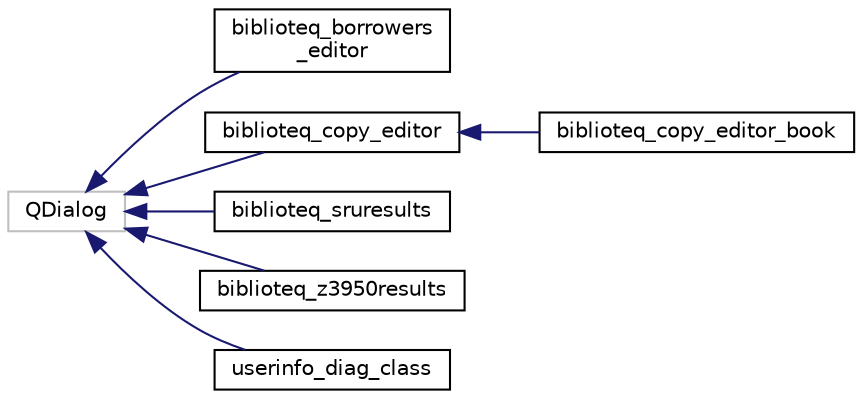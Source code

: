 digraph "Graphical Class Hierarchy"
{
  edge [fontname="Helvetica",fontsize="10",labelfontname="Helvetica",labelfontsize="10"];
  node [fontname="Helvetica",fontsize="10",shape=record];
  rankdir="LR";
  Node33 [label="QDialog",height=0.2,width=0.4,color="grey75", fillcolor="white", style="filled"];
  Node33 -> Node0 [dir="back",color="midnightblue",fontsize="10",style="solid",fontname="Helvetica"];
  Node0 [label="biblioteq_borrowers\l_editor",height=0.2,width=0.4,color="black", fillcolor="white", style="filled",URL="$classbiblioteq__borrowers__editor.html"];
  Node33 -> Node35 [dir="back",color="midnightblue",fontsize="10",style="solid",fontname="Helvetica"];
  Node35 [label="biblioteq_copy_editor",height=0.2,width=0.4,color="black", fillcolor="white", style="filled",URL="$classbiblioteq__copy__editor.html"];
  Node35 -> Node36 [dir="back",color="midnightblue",fontsize="10",style="solid",fontname="Helvetica"];
  Node36 [label="biblioteq_copy_editor_book",height=0.2,width=0.4,color="black", fillcolor="white", style="filled",URL="$classbiblioteq__copy__editor__book.html"];
  Node33 -> Node37 [dir="back",color="midnightblue",fontsize="10",style="solid",fontname="Helvetica"];
  Node37 [label="biblioteq_sruresults",height=0.2,width=0.4,color="black", fillcolor="white", style="filled",URL="$classbiblioteq__sruresults.html"];
  Node33 -> Node38 [dir="back",color="midnightblue",fontsize="10",style="solid",fontname="Helvetica"];
  Node38 [label="biblioteq_z3950results",height=0.2,width=0.4,color="black", fillcolor="white", style="filled",URL="$classbiblioteq__z3950results.html"];
  Node33 -> Node39 [dir="back",color="midnightblue",fontsize="10",style="solid",fontname="Helvetica"];
  Node39 [label="userinfo_diag_class",height=0.2,width=0.4,color="black", fillcolor="white", style="filled",URL="$classuserinfo__diag__class.html"];
}
